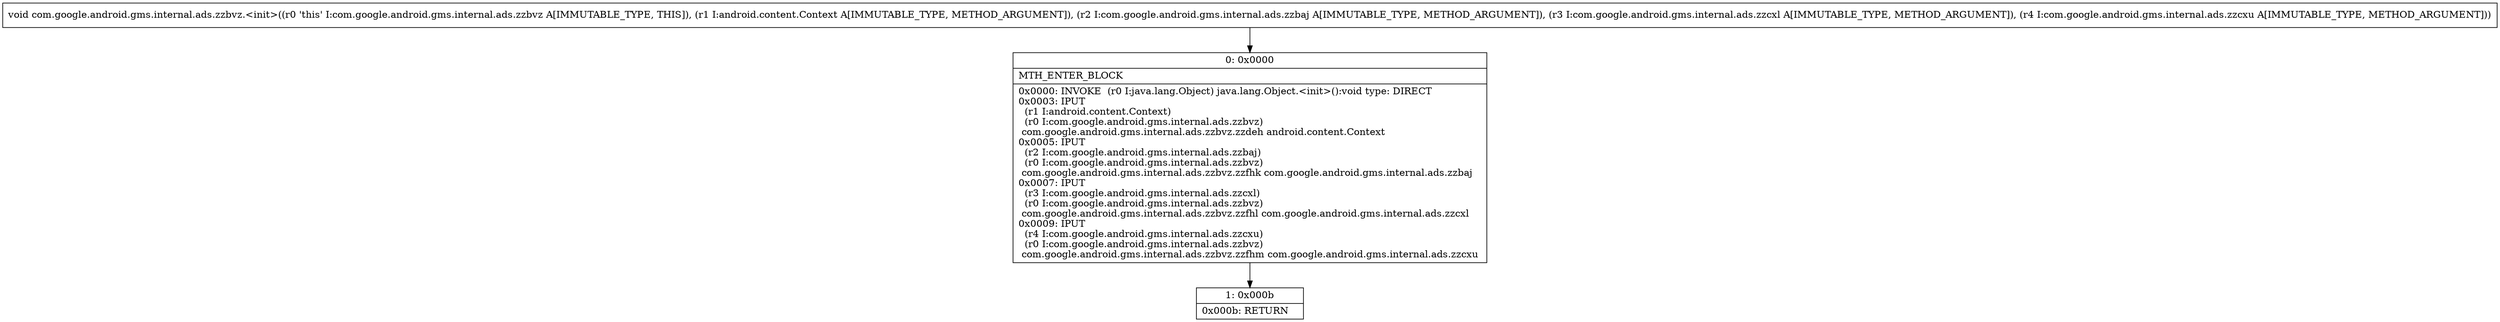 digraph "CFG forcom.google.android.gms.internal.ads.zzbvz.\<init\>(Landroid\/content\/Context;Lcom\/google\/android\/gms\/internal\/ads\/zzbaj;Lcom\/google\/android\/gms\/internal\/ads\/zzcxl;Lcom\/google\/android\/gms\/internal\/ads\/zzcxu;)V" {
Node_0 [shape=record,label="{0\:\ 0x0000|MTH_ENTER_BLOCK\l|0x0000: INVOKE  (r0 I:java.lang.Object) java.lang.Object.\<init\>():void type: DIRECT \l0x0003: IPUT  \l  (r1 I:android.content.Context)\l  (r0 I:com.google.android.gms.internal.ads.zzbvz)\l com.google.android.gms.internal.ads.zzbvz.zzdeh android.content.Context \l0x0005: IPUT  \l  (r2 I:com.google.android.gms.internal.ads.zzbaj)\l  (r0 I:com.google.android.gms.internal.ads.zzbvz)\l com.google.android.gms.internal.ads.zzbvz.zzfhk com.google.android.gms.internal.ads.zzbaj \l0x0007: IPUT  \l  (r3 I:com.google.android.gms.internal.ads.zzcxl)\l  (r0 I:com.google.android.gms.internal.ads.zzbvz)\l com.google.android.gms.internal.ads.zzbvz.zzfhl com.google.android.gms.internal.ads.zzcxl \l0x0009: IPUT  \l  (r4 I:com.google.android.gms.internal.ads.zzcxu)\l  (r0 I:com.google.android.gms.internal.ads.zzbvz)\l com.google.android.gms.internal.ads.zzbvz.zzfhm com.google.android.gms.internal.ads.zzcxu \l}"];
Node_1 [shape=record,label="{1\:\ 0x000b|0x000b: RETURN   \l}"];
MethodNode[shape=record,label="{void com.google.android.gms.internal.ads.zzbvz.\<init\>((r0 'this' I:com.google.android.gms.internal.ads.zzbvz A[IMMUTABLE_TYPE, THIS]), (r1 I:android.content.Context A[IMMUTABLE_TYPE, METHOD_ARGUMENT]), (r2 I:com.google.android.gms.internal.ads.zzbaj A[IMMUTABLE_TYPE, METHOD_ARGUMENT]), (r3 I:com.google.android.gms.internal.ads.zzcxl A[IMMUTABLE_TYPE, METHOD_ARGUMENT]), (r4 I:com.google.android.gms.internal.ads.zzcxu A[IMMUTABLE_TYPE, METHOD_ARGUMENT])) }"];
MethodNode -> Node_0;
Node_0 -> Node_1;
}

